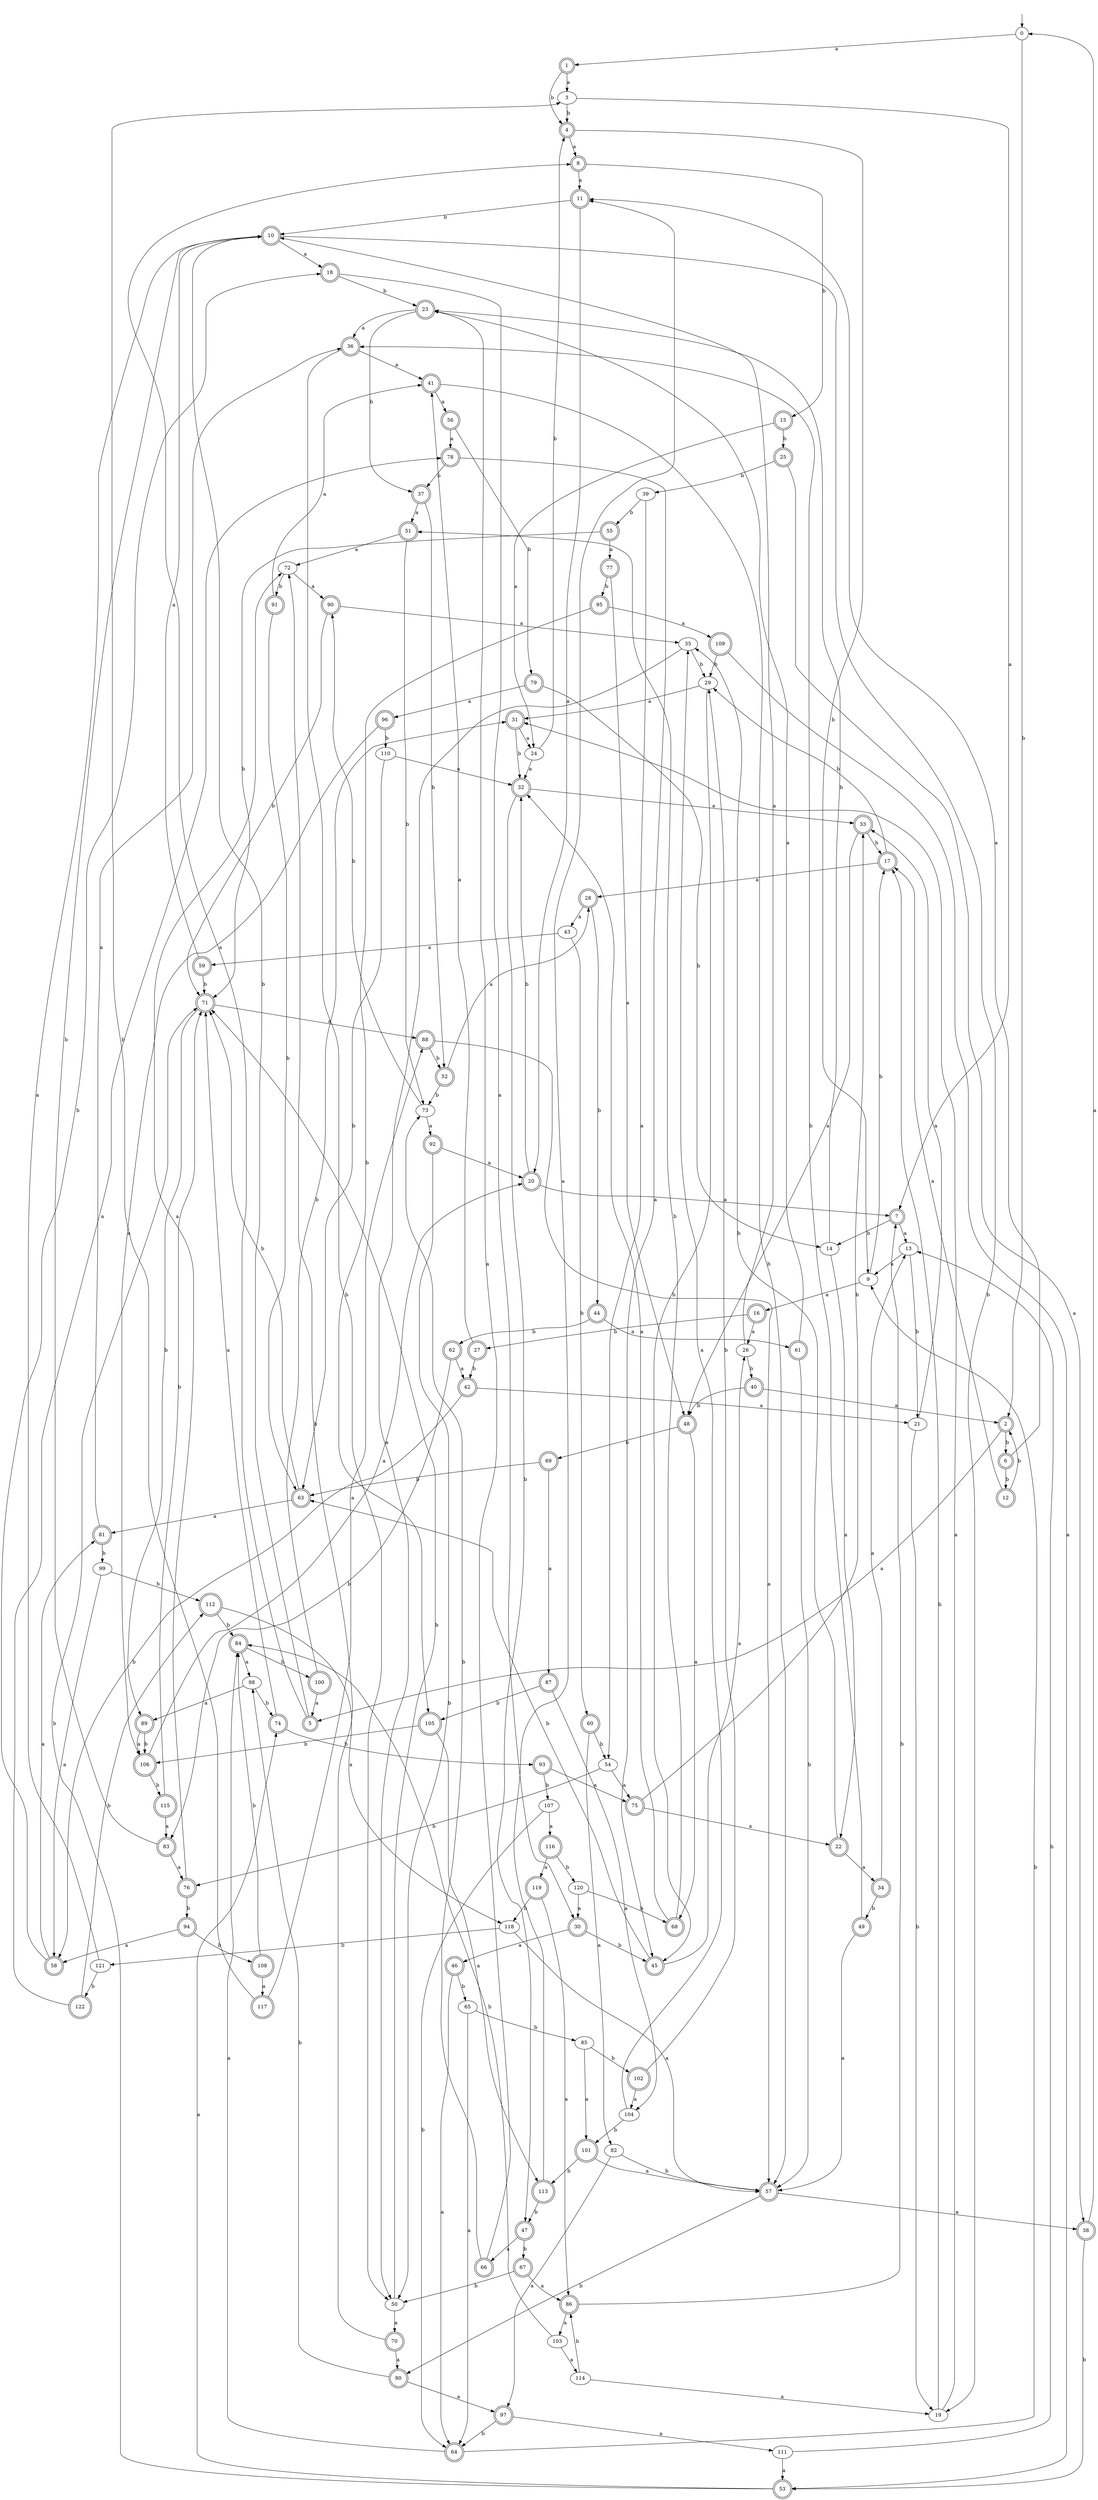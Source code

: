 digraph RandomDFA {
  __start0 [label="", shape=none];
  __start0 -> 0 [label=""];
  0 [shape=circle]
  0 -> 1 [label="a"]
  0 -> 2 [label="b"]
  1 [shape=doublecircle]
  1 -> 3 [label="a"]
  1 -> 4 [label="b"]
  2 [shape=doublecircle]
  2 -> 5 [label="a"]
  2 -> 6 [label="b"]
  3
  3 -> 7 [label="a"]
  3 -> 4 [label="b"]
  4 [shape=doublecircle]
  4 -> 8 [label="a"]
  4 -> 9 [label="b"]
  5 [shape=doublecircle]
  5 -> 8 [label="a"]
  5 -> 10 [label="b"]
  6 [shape=doublecircle]
  6 -> 11 [label="a"]
  6 -> 12 [label="b"]
  7 [shape=doublecircle]
  7 -> 13 [label="a"]
  7 -> 14 [label="b"]
  8 [shape=doublecircle]
  8 -> 11 [label="a"]
  8 -> 15 [label="b"]
  9
  9 -> 16 [label="a"]
  9 -> 17 [label="b"]
  10 [shape=doublecircle]
  10 -> 18 [label="a"]
  10 -> 19 [label="b"]
  11 [shape=doublecircle]
  11 -> 20 [label="a"]
  11 -> 10 [label="b"]
  12 [shape=doublecircle]
  12 -> 17 [label="a"]
  12 -> 2 [label="b"]
  13
  13 -> 9 [label="a"]
  13 -> 21 [label="b"]
  14
  14 -> 22 [label="a"]
  14 -> 23 [label="b"]
  15 [shape=doublecircle]
  15 -> 24 [label="a"]
  15 -> 25 [label="b"]
  16 [shape=doublecircle]
  16 -> 26 [label="a"]
  16 -> 27 [label="b"]
  17 [shape=doublecircle]
  17 -> 28 [label="a"]
  17 -> 29 [label="b"]
  18 [shape=doublecircle]
  18 -> 30 [label="a"]
  18 -> 23 [label="b"]
  19
  19 -> 31 [label="a"]
  19 -> 17 [label="b"]
  20 [shape=doublecircle]
  20 -> 7 [label="a"]
  20 -> 32 [label="b"]
  21
  21 -> 33 [label="a"]
  21 -> 19 [label="b"]
  22 [shape=doublecircle]
  22 -> 34 [label="a"]
  22 -> 35 [label="b"]
  23 [shape=doublecircle]
  23 -> 36 [label="a"]
  23 -> 37 [label="b"]
  24
  24 -> 32 [label="a"]
  24 -> 4 [label="b"]
  25 [shape=doublecircle]
  25 -> 38 [label="a"]
  25 -> 39 [label="b"]
  26
  26 -> 10 [label="a"]
  26 -> 40 [label="b"]
  27 [shape=doublecircle]
  27 -> 41 [label="a"]
  27 -> 42 [label="b"]
  28 [shape=doublecircle]
  28 -> 43 [label="a"]
  28 -> 44 [label="b"]
  29
  29 -> 31 [label="a"]
  29 -> 45 [label="b"]
  30 [shape=doublecircle]
  30 -> 46 [label="a"]
  30 -> 45 [label="b"]
  31 [shape=doublecircle]
  31 -> 24 [label="a"]
  31 -> 32 [label="b"]
  32 [shape=doublecircle]
  32 -> 33 [label="a"]
  32 -> 47 [label="b"]
  33 [shape=doublecircle]
  33 -> 48 [label="a"]
  33 -> 17 [label="b"]
  34 [shape=doublecircle]
  34 -> 13 [label="a"]
  34 -> 49 [label="b"]
  35
  35 -> 50 [label="a"]
  35 -> 29 [label="b"]
  36 [shape=doublecircle]
  36 -> 41 [label="a"]
  36 -> 50 [label="b"]
  37 [shape=doublecircle]
  37 -> 51 [label="a"]
  37 -> 52 [label="b"]
  38 [shape=doublecircle]
  38 -> 0 [label="a"]
  38 -> 53 [label="b"]
  39
  39 -> 54 [label="a"]
  39 -> 55 [label="b"]
  40 [shape=doublecircle]
  40 -> 2 [label="a"]
  40 -> 48 [label="b"]
  41 [shape=doublecircle]
  41 -> 56 [label="a"]
  41 -> 57 [label="b"]
  42 [shape=doublecircle]
  42 -> 21 [label="a"]
  42 -> 58 [label="b"]
  43
  43 -> 59 [label="a"]
  43 -> 60 [label="b"]
  44 [shape=doublecircle]
  44 -> 61 [label="a"]
  44 -> 62 [label="b"]
  45 [shape=doublecircle]
  45 -> 26 [label="a"]
  45 -> 63 [label="b"]
  46 [shape=doublecircle]
  46 -> 64 [label="a"]
  46 -> 65 [label="b"]
  47 [shape=doublecircle]
  47 -> 66 [label="a"]
  47 -> 67 [label="b"]
  48 [shape=doublecircle]
  48 -> 68 [label="a"]
  48 -> 69 [label="b"]
  49 [shape=doublecircle]
  49 -> 57 [label="a"]
  49 -> 36 [label="b"]
  50
  50 -> 70 [label="a"]
  50 -> 71 [label="b"]
  51 [shape=doublecircle]
  51 -> 72 [label="a"]
  51 -> 73 [label="b"]
  52 [shape=doublecircle]
  52 -> 28 [label="a"]
  52 -> 73 [label="b"]
  53 [shape=doublecircle]
  53 -> 74 [label="a"]
  53 -> 71 [label="b"]
  54
  54 -> 75 [label="a"]
  54 -> 76 [label="b"]
  55 [shape=doublecircle]
  55 -> 77 [label="a"]
  55 -> 71 [label="b"]
  56 [shape=doublecircle]
  56 -> 78 [label="a"]
  56 -> 79 [label="b"]
  57 [shape=doublecircle]
  57 -> 38 [label="a"]
  57 -> 80 [label="b"]
  58 [shape=doublecircle]
  58 -> 81 [label="a"]
  58 -> 18 [label="b"]
  59 [shape=doublecircle]
  59 -> 10 [label="a"]
  59 -> 71 [label="b"]
  60 [shape=doublecircle]
  60 -> 82 [label="a"]
  60 -> 54 [label="b"]
  61 [shape=doublecircle]
  61 -> 23 [label="a"]
  61 -> 57 [label="b"]
  62 [shape=doublecircle]
  62 -> 42 [label="a"]
  62 -> 83 [label="b"]
  63 [shape=doublecircle]
  63 -> 81 [label="a"]
  63 -> 71 [label="b"]
  64 [shape=doublecircle]
  64 -> 84 [label="a"]
  64 -> 9 [label="b"]
  65
  65 -> 64 [label="a"]
  65 -> 85 [label="b"]
  66 [shape=doublecircle]
  66 -> 23 [label="a"]
  66 -> 73 [label="b"]
  67 [shape=doublecircle]
  67 -> 86 [label="a"]
  67 -> 50 [label="b"]
  68 [shape=doublecircle]
  68 -> 32 [label="a"]
  68 -> 51 [label="b"]
  69 [shape=doublecircle]
  69 -> 87 [label="a"]
  69 -> 63 [label="b"]
  70 [shape=doublecircle]
  70 -> 80 [label="a"]
  70 -> 72 [label="b"]
  71 [shape=doublecircle]
  71 -> 88 [label="a"]
  71 -> 89 [label="b"]
  72
  72 -> 90 [label="a"]
  72 -> 91 [label="b"]
  73
  73 -> 92 [label="a"]
  73 -> 90 [label="b"]
  74 [shape=doublecircle]
  74 -> 71 [label="a"]
  74 -> 93 [label="b"]
  75 [shape=doublecircle]
  75 -> 22 [label="a"]
  75 -> 33 [label="b"]
  76 [shape=doublecircle]
  76 -> 72 [label="a"]
  76 -> 94 [label="b"]
  77 [shape=doublecircle]
  77 -> 48 [label="a"]
  77 -> 95 [label="b"]
  78 [shape=doublecircle]
  78 -> 45 [label="a"]
  78 -> 37 [label="b"]
  79 [shape=doublecircle]
  79 -> 96 [label="a"]
  79 -> 14 [label="b"]
  80 [shape=doublecircle]
  80 -> 97 [label="a"]
  80 -> 98 [label="b"]
  81 [shape=doublecircle]
  81 -> 36 [label="a"]
  81 -> 99 [label="b"]
  82
  82 -> 97 [label="a"]
  82 -> 57 [label="b"]
  83 [shape=doublecircle]
  83 -> 76 [label="a"]
  83 -> 10 [label="b"]
  84 [shape=doublecircle]
  84 -> 98 [label="a"]
  84 -> 100 [label="b"]
  85
  85 -> 101 [label="a"]
  85 -> 102 [label="b"]
  86 [shape=doublecircle]
  86 -> 103 [label="a"]
  86 -> 7 [label="b"]
  87 [shape=doublecircle]
  87 -> 104 [label="a"]
  87 -> 105 [label="b"]
  88 [shape=doublecircle]
  88 -> 57 [label="a"]
  88 -> 52 [label="b"]
  89 [shape=doublecircle]
  89 -> 106 [label="a"]
  89 -> 106 [label="b"]
  90 [shape=doublecircle]
  90 -> 35 [label="a"]
  90 -> 71 [label="b"]
  91 [shape=doublecircle]
  91 -> 41 [label="a"]
  91 -> 63 [label="b"]
  92 [shape=doublecircle]
  92 -> 20 [label="a"]
  92 -> 50 [label="b"]
  93 [shape=doublecircle]
  93 -> 75 [label="a"]
  93 -> 107 [label="b"]
  94 [shape=doublecircle]
  94 -> 58 [label="a"]
  94 -> 108 [label="b"]
  95 [shape=doublecircle]
  95 -> 109 [label="a"]
  95 -> 105 [label="b"]
  96 [shape=doublecircle]
  96 -> 106 [label="a"]
  96 -> 110 [label="b"]
  97 [shape=doublecircle]
  97 -> 111 [label="a"]
  97 -> 64 [label="b"]
  98
  98 -> 89 [label="a"]
  98 -> 74 [label="b"]
  99
  99 -> 58 [label="a"]
  99 -> 112 [label="b"]
  100 [shape=doublecircle]
  100 -> 5 [label="a"]
  100 -> 31 [label="b"]
  101 [shape=doublecircle]
  101 -> 57 [label="a"]
  101 -> 113 [label="b"]
  102 [shape=doublecircle]
  102 -> 104 [label="a"]
  102 -> 29 [label="b"]
  103
  103 -> 114 [label="a"]
  103 -> 84 [label="b"]
  104
  104 -> 35 [label="a"]
  104 -> 101 [label="b"]
  105 [shape=doublecircle]
  105 -> 113 [label="a"]
  105 -> 106 [label="b"]
  106 [shape=doublecircle]
  106 -> 20 [label="a"]
  106 -> 115 [label="b"]
  107
  107 -> 116 [label="a"]
  107 -> 64 [label="b"]
  108 [shape=doublecircle]
  108 -> 117 [label="a"]
  108 -> 84 [label="b"]
  109 [shape=doublecircle]
  109 -> 53 [label="a"]
  109 -> 29 [label="b"]
  110
  110 -> 32 [label="a"]
  110 -> 63 [label="b"]
  111
  111 -> 53 [label="a"]
  111 -> 13 [label="b"]
  112 [shape=doublecircle]
  112 -> 118 [label="a"]
  112 -> 84 [label="b"]
  113 [shape=doublecircle]
  113 -> 11 [label="a"]
  113 -> 47 [label="b"]
  114
  114 -> 19 [label="a"]
  114 -> 86 [label="b"]
  115 [shape=doublecircle]
  115 -> 83 [label="a"]
  115 -> 71 [label="b"]
  116 [shape=doublecircle]
  116 -> 119 [label="a"]
  116 -> 120 [label="b"]
  117 [shape=doublecircle]
  117 -> 88 [label="a"]
  117 -> 3 [label="b"]
  118
  118 -> 57 [label="a"]
  118 -> 121 [label="b"]
  119 [shape=doublecircle]
  119 -> 86 [label="a"]
  119 -> 118 [label="b"]
  120
  120 -> 30 [label="a"]
  120 -> 68 [label="b"]
  121
  121 -> 10 [label="a"]
  121 -> 122 [label="b"]
  122 [shape=doublecircle]
  122 -> 78 [label="a"]
  122 -> 112 [label="b"]
}
